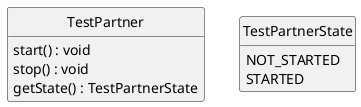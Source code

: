 @startuml

class TestPartner {
  start() : void
  stop() : void
  getState() : TestPartnerState
}

class TestPartnerState {
  NOT_STARTED
  STARTED
}

hide empty members
hide empty methods
hide circle

skinparam monochrome true
skinparam shadowing false
skinparam packageStyle rect
@enduml
